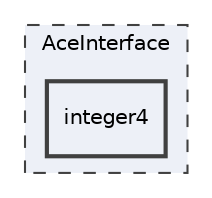 digraph "AceInterface/integer4"
{
 // LATEX_PDF_SIZE
  edge [fontname="Helvetica",fontsize="10",labelfontname="Helvetica",labelfontsize="10"];
  node [fontname="Helvetica",fontsize="10",shape=record];
  compound=true
  subgraph clusterdir_ecc188392a90f432974a8527e84878d6 {
    graph [ bgcolor="#edf0f7", pencolor="grey25", style="filled,dashed,", label="AceInterface", fontname="Helvetica", fontsize="10", URL="dir_ecc188392a90f432974a8527e84878d6.html"]
  dir_7f350fdb4a80a2905d88f01b183611c4 [shape=box, label="integer4", style="filled,bold,", fillcolor="#edf0f7", color="grey25", URL="dir_7f350fdb4a80a2905d88f01b183611c4.html"];
  }
}
